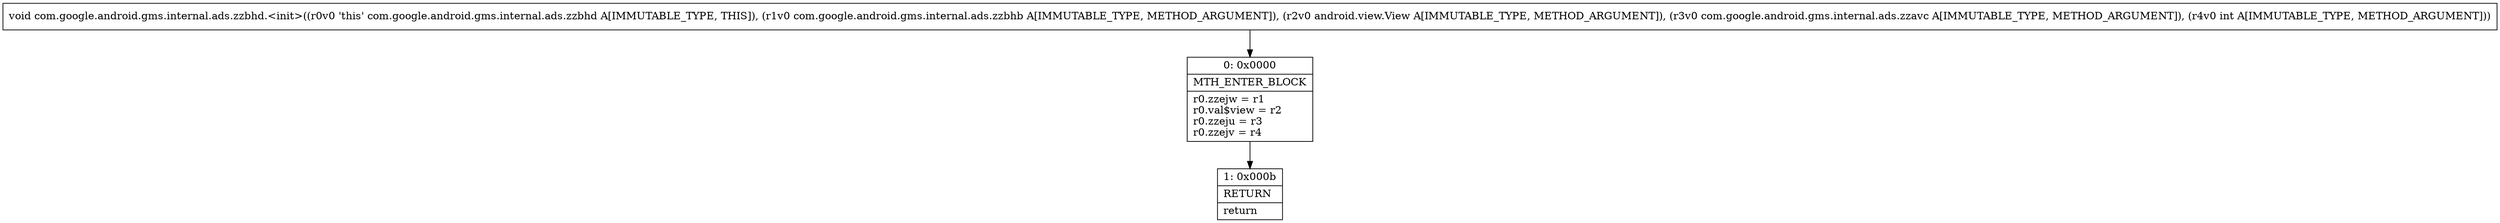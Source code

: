 digraph "CFG forcom.google.android.gms.internal.ads.zzbhd.\<init\>(Lcom\/google\/android\/gms\/internal\/ads\/zzbhb;Landroid\/view\/View;Lcom\/google\/android\/gms\/internal\/ads\/zzavc;I)V" {
Node_0 [shape=record,label="{0\:\ 0x0000|MTH_ENTER_BLOCK\l|r0.zzejw = r1\lr0.val$view = r2\lr0.zzeju = r3\lr0.zzejv = r4\l}"];
Node_1 [shape=record,label="{1\:\ 0x000b|RETURN\l|return\l}"];
MethodNode[shape=record,label="{void com.google.android.gms.internal.ads.zzbhd.\<init\>((r0v0 'this' com.google.android.gms.internal.ads.zzbhd A[IMMUTABLE_TYPE, THIS]), (r1v0 com.google.android.gms.internal.ads.zzbhb A[IMMUTABLE_TYPE, METHOD_ARGUMENT]), (r2v0 android.view.View A[IMMUTABLE_TYPE, METHOD_ARGUMENT]), (r3v0 com.google.android.gms.internal.ads.zzavc A[IMMUTABLE_TYPE, METHOD_ARGUMENT]), (r4v0 int A[IMMUTABLE_TYPE, METHOD_ARGUMENT])) }"];
MethodNode -> Node_0;
Node_0 -> Node_1;
}

